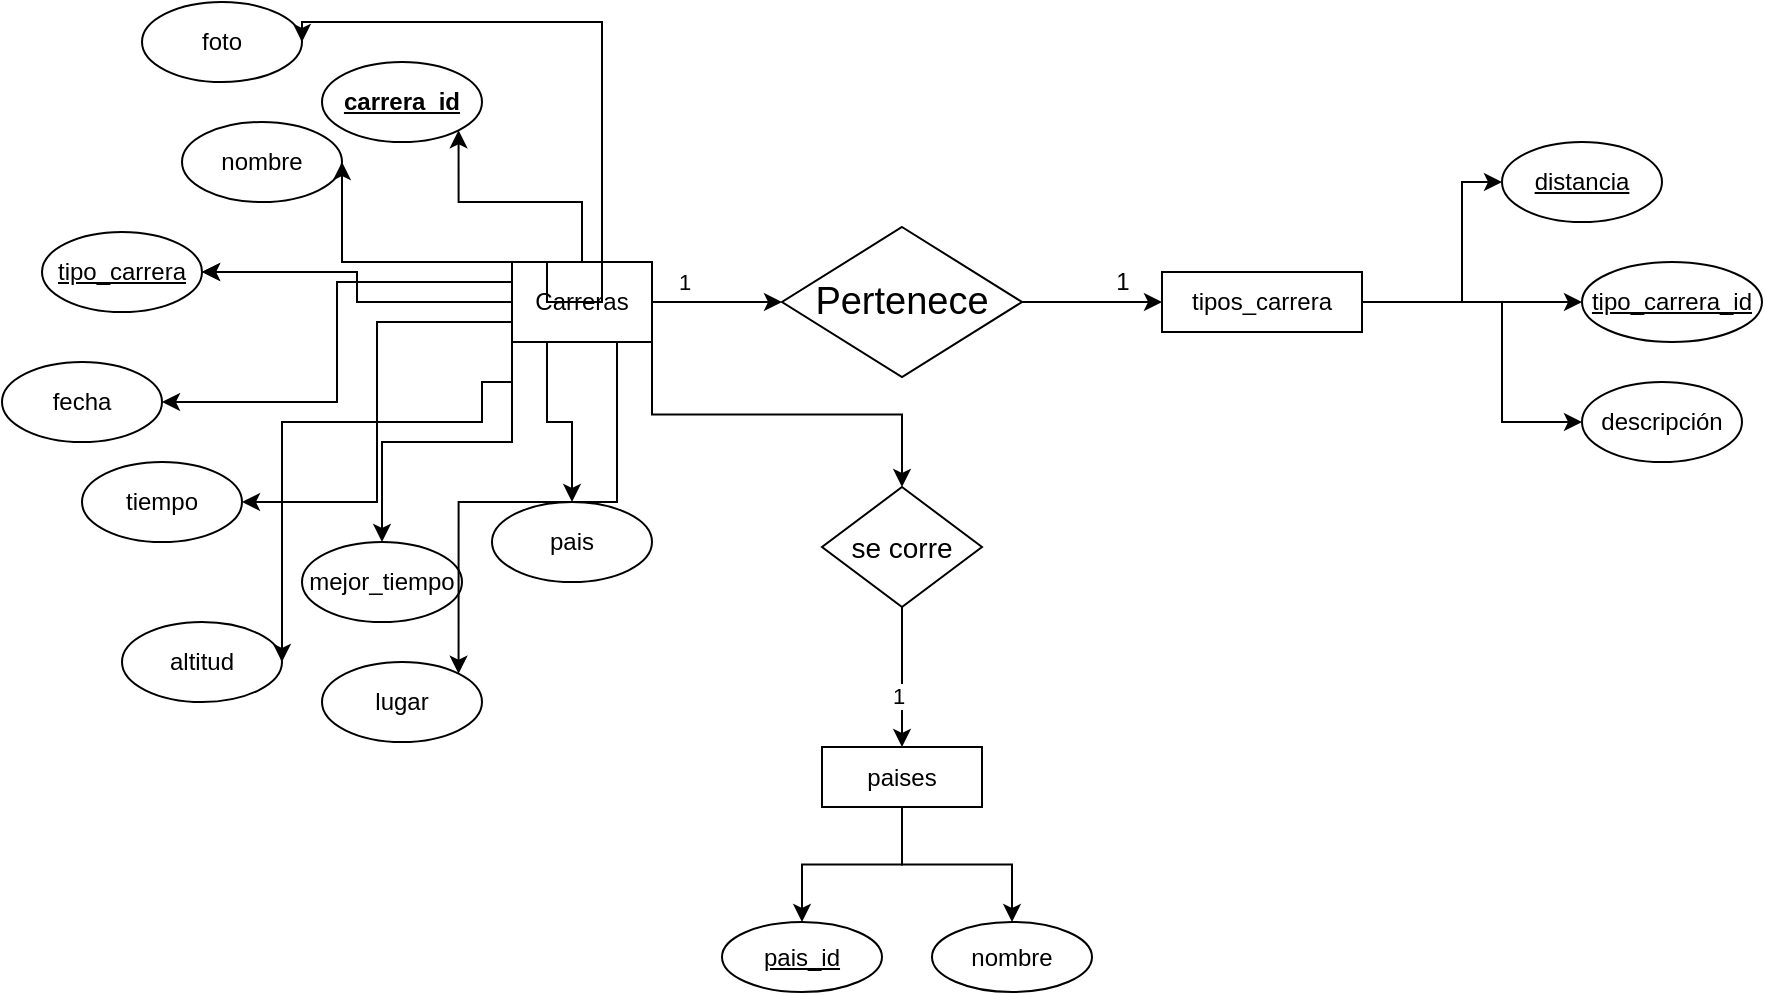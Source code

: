 <mxfile version="22.1.8" type="device">
  <diagram name="Página-1" id="fYAxy98r_G4vfJ-iq-bO">
    <mxGraphModel dx="1917" dy="1274" grid="1" gridSize="10" guides="1" tooltips="1" connect="1" arrows="1" fold="1" page="1" pageScale="1" pageWidth="827" pageHeight="1169" math="0" shadow="0">
      <root>
        <mxCell id="0" />
        <mxCell id="1" parent="0" />
        <mxCell id="QwmX8SRjoKGGwptfV3XJ-5" value="" style="edgeStyle=orthogonalEdgeStyle;rounded=0;orthogonalLoop=1;jettySize=auto;html=1;" edge="1" parent="1" source="QwmX8SRjoKGGwptfV3XJ-1" target="QwmX8SRjoKGGwptfV3XJ-4">
          <mxGeometry relative="1" as="geometry" />
        </mxCell>
        <mxCell id="QwmX8SRjoKGGwptfV3XJ-6" value="" style="edgeStyle=orthogonalEdgeStyle;rounded=0;orthogonalLoop=1;jettySize=auto;html=1;" edge="1" parent="1" source="QwmX8SRjoKGGwptfV3XJ-1" target="QwmX8SRjoKGGwptfV3XJ-4">
          <mxGeometry relative="1" as="geometry" />
        </mxCell>
        <mxCell id="QwmX8SRjoKGGwptfV3XJ-12" style="edgeStyle=orthogonalEdgeStyle;rounded=0;orthogonalLoop=1;jettySize=auto;html=1;exitX=0.5;exitY=0;exitDx=0;exitDy=0;entryX=1;entryY=1;entryDx=0;entryDy=0;" edge="1" parent="1" source="QwmX8SRjoKGGwptfV3XJ-1" target="QwmX8SRjoKGGwptfV3XJ-8">
          <mxGeometry relative="1" as="geometry" />
        </mxCell>
        <mxCell id="QwmX8SRjoKGGwptfV3XJ-13" style="edgeStyle=orthogonalEdgeStyle;rounded=0;orthogonalLoop=1;jettySize=auto;html=1;exitX=0.25;exitY=0;exitDx=0;exitDy=0;entryX=1;entryY=0.5;entryDx=0;entryDy=0;" edge="1" parent="1" source="QwmX8SRjoKGGwptfV3XJ-1" target="QwmX8SRjoKGGwptfV3XJ-7">
          <mxGeometry relative="1" as="geometry">
            <Array as="points">
              <mxPoint x="88" y="170" />
              <mxPoint x="30" y="170" />
            </Array>
          </mxGeometry>
        </mxCell>
        <mxCell id="QwmX8SRjoKGGwptfV3XJ-14" style="edgeStyle=orthogonalEdgeStyle;rounded=0;orthogonalLoop=1;jettySize=auto;html=1;exitX=0;exitY=0.25;exitDx=0;exitDy=0;entryX=1;entryY=0.5;entryDx=0;entryDy=0;" edge="1" parent="1" source="QwmX8SRjoKGGwptfV3XJ-1" target="QwmX8SRjoKGGwptfV3XJ-9">
          <mxGeometry relative="1" as="geometry" />
        </mxCell>
        <mxCell id="QwmX8SRjoKGGwptfV3XJ-15" style="edgeStyle=orthogonalEdgeStyle;rounded=0;orthogonalLoop=1;jettySize=auto;html=1;exitX=0;exitY=0.75;exitDx=0;exitDy=0;entryX=1;entryY=0.5;entryDx=0;entryDy=0;" edge="1" parent="1" source="QwmX8SRjoKGGwptfV3XJ-1" target="QwmX8SRjoKGGwptfV3XJ-10">
          <mxGeometry relative="1" as="geometry" />
        </mxCell>
        <mxCell id="QwmX8SRjoKGGwptfV3XJ-16" style="edgeStyle=orthogonalEdgeStyle;rounded=0;orthogonalLoop=1;jettySize=auto;html=1;exitX=0;exitY=1;exitDx=0;exitDy=0;" edge="1" parent="1" source="QwmX8SRjoKGGwptfV3XJ-1" target="QwmX8SRjoKGGwptfV3XJ-11">
          <mxGeometry relative="1" as="geometry" />
        </mxCell>
        <mxCell id="QwmX8SRjoKGGwptfV3XJ-25" style="edgeStyle=orthogonalEdgeStyle;rounded=0;orthogonalLoop=1;jettySize=auto;html=1;exitX=0;exitY=1;exitDx=0;exitDy=0;" edge="1" parent="1" source="QwmX8SRjoKGGwptfV3XJ-1" target="QwmX8SRjoKGGwptfV3XJ-18">
          <mxGeometry relative="1" as="geometry">
            <Array as="points">
              <mxPoint x="60" y="230" />
              <mxPoint x="60" y="250" />
              <mxPoint x="-40" y="250" />
            </Array>
          </mxGeometry>
        </mxCell>
        <mxCell id="QwmX8SRjoKGGwptfV3XJ-27" style="edgeStyle=orthogonalEdgeStyle;rounded=0;orthogonalLoop=1;jettySize=auto;html=1;exitX=0.75;exitY=1;exitDx=0;exitDy=0;entryX=1;entryY=0;entryDx=0;entryDy=0;" edge="1" parent="1" source="QwmX8SRjoKGGwptfV3XJ-1" target="QwmX8SRjoKGGwptfV3XJ-19">
          <mxGeometry relative="1" as="geometry" />
        </mxCell>
        <mxCell id="QwmX8SRjoKGGwptfV3XJ-29" value="" style="edgeStyle=orthogonalEdgeStyle;rounded=0;orthogonalLoop=1;jettySize=auto;html=1;" edge="1" parent="1" source="QwmX8SRjoKGGwptfV3XJ-1" target="QwmX8SRjoKGGwptfV3XJ-28">
          <mxGeometry relative="1" as="geometry" />
        </mxCell>
        <mxCell id="QwmX8SRjoKGGwptfV3XJ-31" value="1" style="edgeLabel;html=1;align=center;verticalAlign=middle;resizable=0;points=[];" vertex="1" connectable="0" parent="QwmX8SRjoKGGwptfV3XJ-29">
          <mxGeometry x="-0.364" y="-1" relative="1" as="geometry">
            <mxPoint x="-5" y="-11" as="offset" />
          </mxGeometry>
        </mxCell>
        <mxCell id="QwmX8SRjoKGGwptfV3XJ-51" style="edgeStyle=orthogonalEdgeStyle;rounded=0;orthogonalLoop=1;jettySize=auto;html=1;exitX=1;exitY=1;exitDx=0;exitDy=0;entryX=0.5;entryY=0;entryDx=0;entryDy=0;" edge="1" parent="1" source="QwmX8SRjoKGGwptfV3XJ-1" target="QwmX8SRjoKGGwptfV3XJ-33">
          <mxGeometry relative="1" as="geometry" />
        </mxCell>
        <mxCell id="QwmX8SRjoKGGwptfV3XJ-1" value="Carreras&lt;br&gt;" style="rounded=0;whiteSpace=wrap;html=1;fillColor=none;" vertex="1" parent="1">
          <mxGeometry x="75" y="170" width="70" height="40" as="geometry" />
        </mxCell>
        <mxCell id="QwmX8SRjoKGGwptfV3XJ-40" value="" style="edgeStyle=orthogonalEdgeStyle;rounded=0;orthogonalLoop=1;jettySize=auto;html=1;" edge="1" parent="1" source="QwmX8SRjoKGGwptfV3XJ-2" target="QwmX8SRjoKGGwptfV3XJ-39">
          <mxGeometry relative="1" as="geometry" />
        </mxCell>
        <mxCell id="QwmX8SRjoKGGwptfV3XJ-2" value="tipos_carrera" style="rounded=0;whiteSpace=wrap;html=1;fillColor=none;" vertex="1" parent="1">
          <mxGeometry x="400" y="175" width="100" height="30" as="geometry" />
        </mxCell>
        <mxCell id="QwmX8SRjoKGGwptfV3XJ-48" value="" style="edgeStyle=orthogonalEdgeStyle;rounded=0;orthogonalLoop=1;jettySize=auto;html=1;" edge="1" parent="1" source="QwmX8SRjoKGGwptfV3XJ-3" target="QwmX8SRjoKGGwptfV3XJ-47">
          <mxGeometry relative="1" as="geometry">
            <mxPoint x="220.0" y="497.5" as="targetPoint" />
          </mxGeometry>
        </mxCell>
        <mxCell id="QwmX8SRjoKGGwptfV3XJ-50" style="edgeStyle=orthogonalEdgeStyle;rounded=0;orthogonalLoop=1;jettySize=auto;html=1;exitX=0.5;exitY=1;exitDx=0;exitDy=0;entryX=0.5;entryY=0;entryDx=0;entryDy=0;" edge="1" parent="1" source="QwmX8SRjoKGGwptfV3XJ-3" target="QwmX8SRjoKGGwptfV3XJ-49">
          <mxGeometry relative="1" as="geometry">
            <mxPoint x="330" y="497.5" as="targetPoint" />
          </mxGeometry>
        </mxCell>
        <mxCell id="QwmX8SRjoKGGwptfV3XJ-3" value="paises" style="rounded=0;whiteSpace=wrap;html=1;fillColor=none;" vertex="1" parent="1">
          <mxGeometry x="230" y="412.5" width="80" height="30" as="geometry" />
        </mxCell>
        <mxCell id="QwmX8SRjoKGGwptfV3XJ-4" value="&lt;u&gt;tipo_carrera&lt;/u&gt;" style="ellipse;whiteSpace=wrap;html=1;fillColor=none;rounded=0;" vertex="1" parent="1">
          <mxGeometry x="-160" y="155" width="80" height="40" as="geometry" />
        </mxCell>
        <mxCell id="QwmX8SRjoKGGwptfV3XJ-7" value="nombre" style="ellipse;whiteSpace=wrap;html=1;fillColor=none;rounded=0;" vertex="1" parent="1">
          <mxGeometry x="-90" y="100" width="80" height="40" as="geometry" />
        </mxCell>
        <mxCell id="QwmX8SRjoKGGwptfV3XJ-8" value="&lt;u&gt;&lt;b&gt;carrera_id&lt;/b&gt;&lt;/u&gt;" style="ellipse;whiteSpace=wrap;html=1;fillColor=none;rounded=0;" vertex="1" parent="1">
          <mxGeometry x="-20" y="70" width="80" height="40" as="geometry" />
        </mxCell>
        <mxCell id="QwmX8SRjoKGGwptfV3XJ-9" value="fecha" style="ellipse;whiteSpace=wrap;html=1;fillColor=none;rounded=0;" vertex="1" parent="1">
          <mxGeometry x="-180" y="220" width="80" height="40" as="geometry" />
        </mxCell>
        <mxCell id="QwmX8SRjoKGGwptfV3XJ-10" value="tiempo" style="ellipse;whiteSpace=wrap;html=1;fillColor=none;rounded=0;" vertex="1" parent="1">
          <mxGeometry x="-140" y="270" width="80" height="40" as="geometry" />
        </mxCell>
        <mxCell id="QwmX8SRjoKGGwptfV3XJ-11" value="mejor_tiempo" style="ellipse;whiteSpace=wrap;html=1;fillColor=none;rounded=0;" vertex="1" parent="1">
          <mxGeometry x="-30" y="310" width="80" height="40" as="geometry" />
        </mxCell>
        <mxCell id="QwmX8SRjoKGGwptfV3XJ-18" value="altitud" style="ellipse;whiteSpace=wrap;html=1;fillColor=none;rounded=0;" vertex="1" parent="1">
          <mxGeometry x="-120" y="350" width="80" height="40" as="geometry" />
        </mxCell>
        <mxCell id="QwmX8SRjoKGGwptfV3XJ-19" value="lugar" style="ellipse;whiteSpace=wrap;html=1;fillColor=none;rounded=0;" vertex="1" parent="1">
          <mxGeometry x="-20" y="370" width="80" height="40" as="geometry" />
        </mxCell>
        <mxCell id="QwmX8SRjoKGGwptfV3XJ-20" value="foto" style="ellipse;whiteSpace=wrap;html=1;fillColor=none;rounded=0;" vertex="1" parent="1">
          <mxGeometry x="-110" y="40" width="80" height="40" as="geometry" />
        </mxCell>
        <mxCell id="QwmX8SRjoKGGwptfV3XJ-23" style="edgeStyle=orthogonalEdgeStyle;rounded=0;orthogonalLoop=1;jettySize=auto;html=1;exitX=0.25;exitY=0;exitDx=0;exitDy=0;entryX=1;entryY=0.5;entryDx=0;entryDy=0;" edge="1" parent="1" source="QwmX8SRjoKGGwptfV3XJ-1" target="QwmX8SRjoKGGwptfV3XJ-20">
          <mxGeometry relative="1" as="geometry">
            <Array as="points">
              <mxPoint x="120" y="190" />
              <mxPoint x="120" y="50" />
            </Array>
          </mxGeometry>
        </mxCell>
        <mxCell id="QwmX8SRjoKGGwptfV3XJ-26" value="" style="edgeStyle=orthogonalEdgeStyle;rounded=0;orthogonalLoop=1;jettySize=auto;html=1;exitX=0.25;exitY=1;exitDx=0;exitDy=0;" edge="1" parent="1" source="QwmX8SRjoKGGwptfV3XJ-1" target="QwmX8SRjoKGGwptfV3XJ-17">
          <mxGeometry relative="1" as="geometry">
            <mxPoint x="88" y="230" as="sourcePoint" />
            <mxPoint x="60" y="390" as="targetPoint" />
            <Array as="points" />
          </mxGeometry>
        </mxCell>
        <mxCell id="QwmX8SRjoKGGwptfV3XJ-17" value="pais" style="ellipse;whiteSpace=wrap;html=1;fillColor=none;rounded=0;" vertex="1" parent="1">
          <mxGeometry x="65" y="290" width="80" height="40" as="geometry" />
        </mxCell>
        <mxCell id="QwmX8SRjoKGGwptfV3XJ-30" style="edgeStyle=orthogonalEdgeStyle;rounded=0;orthogonalLoop=1;jettySize=auto;html=1;exitX=1;exitY=0.5;exitDx=0;exitDy=0;entryX=0;entryY=0.5;entryDx=0;entryDy=0;" edge="1" parent="1" source="QwmX8SRjoKGGwptfV3XJ-28" target="QwmX8SRjoKGGwptfV3XJ-2">
          <mxGeometry relative="1" as="geometry" />
        </mxCell>
        <mxCell id="QwmX8SRjoKGGwptfV3XJ-28" value="&lt;font style=&quot;font-size: 19px;&quot;&gt;Pertenece&lt;/font&gt;" style="rhombus;whiteSpace=wrap;html=1;fillColor=none;rounded=0;" vertex="1" parent="1">
          <mxGeometry x="210" y="152.5" width="120" height="75" as="geometry" />
        </mxCell>
        <mxCell id="QwmX8SRjoKGGwptfV3XJ-32" value="1" style="text;html=1;align=center;verticalAlign=middle;resizable=0;points=[];autosize=1;strokeColor=none;fillColor=none;" vertex="1" parent="1">
          <mxGeometry x="365" y="165" width="30" height="30" as="geometry" />
        </mxCell>
        <mxCell id="QwmX8SRjoKGGwptfV3XJ-35" style="edgeStyle=orthogonalEdgeStyle;rounded=0;orthogonalLoop=1;jettySize=auto;html=1;exitX=0.5;exitY=1;exitDx=0;exitDy=0;entryX=0.5;entryY=0;entryDx=0;entryDy=0;" edge="1" parent="1" source="QwmX8SRjoKGGwptfV3XJ-33" target="QwmX8SRjoKGGwptfV3XJ-3">
          <mxGeometry relative="1" as="geometry" />
        </mxCell>
        <mxCell id="QwmX8SRjoKGGwptfV3XJ-37" value="1" style="edgeLabel;html=1;align=center;verticalAlign=middle;resizable=0;points=[];" vertex="1" connectable="0" parent="QwmX8SRjoKGGwptfV3XJ-35">
          <mxGeometry x="0.257" y="-2" relative="1" as="geometry">
            <mxPoint as="offset" />
          </mxGeometry>
        </mxCell>
        <mxCell id="QwmX8SRjoKGGwptfV3XJ-33" value="&lt;font style=&quot;font-size: 14px;&quot;&gt;se corre&lt;/font&gt;" style="rhombus;whiteSpace=wrap;html=1;fillColor=none;rounded=0;" vertex="1" parent="1">
          <mxGeometry x="230" y="282.5" width="80" height="60" as="geometry" />
        </mxCell>
        <mxCell id="QwmX8SRjoKGGwptfV3XJ-45" style="edgeStyle=orthogonalEdgeStyle;rounded=0;orthogonalLoop=1;jettySize=auto;html=1;entryX=0;entryY=0.5;entryDx=0;entryDy=0;" edge="1" parent="1" target="QwmX8SRjoKGGwptfV3XJ-42">
          <mxGeometry relative="1" as="geometry">
            <mxPoint x="570" y="190" as="sourcePoint" />
            <Array as="points">
              <mxPoint x="570" y="250" />
              <mxPoint x="590" y="250" />
            </Array>
          </mxGeometry>
        </mxCell>
        <mxCell id="QwmX8SRjoKGGwptfV3XJ-46" style="edgeStyle=orthogonalEdgeStyle;rounded=0;orthogonalLoop=1;jettySize=auto;html=1;entryX=0;entryY=0.5;entryDx=0;entryDy=0;" edge="1" parent="1" target="QwmX8SRjoKGGwptfV3XJ-41">
          <mxGeometry relative="1" as="geometry">
            <mxPoint x="550" y="190" as="sourcePoint" />
            <Array as="points">
              <mxPoint x="550" y="130" />
            </Array>
          </mxGeometry>
        </mxCell>
        <mxCell id="QwmX8SRjoKGGwptfV3XJ-39" value="&lt;u&gt;tipo_carrera_id&lt;/u&gt;" style="ellipse;whiteSpace=wrap;html=1;fillColor=none;rounded=0;" vertex="1" parent="1">
          <mxGeometry x="610" y="170" width="90" height="40" as="geometry" />
        </mxCell>
        <mxCell id="QwmX8SRjoKGGwptfV3XJ-41" value="&lt;u&gt;distancia&lt;/u&gt;" style="ellipse;whiteSpace=wrap;html=1;fillColor=none;rounded=0;" vertex="1" parent="1">
          <mxGeometry x="570" y="110" width="80" height="40" as="geometry" />
        </mxCell>
        <mxCell id="QwmX8SRjoKGGwptfV3XJ-42" value="descripción" style="ellipse;whiteSpace=wrap;html=1;fillColor=none;rounded=0;" vertex="1" parent="1">
          <mxGeometry x="610" y="230" width="80" height="40" as="geometry" />
        </mxCell>
        <mxCell id="QwmX8SRjoKGGwptfV3XJ-47" value="&lt;u&gt;pais_id&lt;/u&gt;" style="ellipse;whiteSpace=wrap;html=1;fillColor=none;rounded=0;" vertex="1" parent="1">
          <mxGeometry x="180" y="500" width="80" height="35" as="geometry" />
        </mxCell>
        <mxCell id="QwmX8SRjoKGGwptfV3XJ-49" value="nombre" style="ellipse;whiteSpace=wrap;html=1;fillColor=none;rounded=0;" vertex="1" parent="1">
          <mxGeometry x="285" y="500" width="80" height="35" as="geometry" />
        </mxCell>
      </root>
    </mxGraphModel>
  </diagram>
</mxfile>
